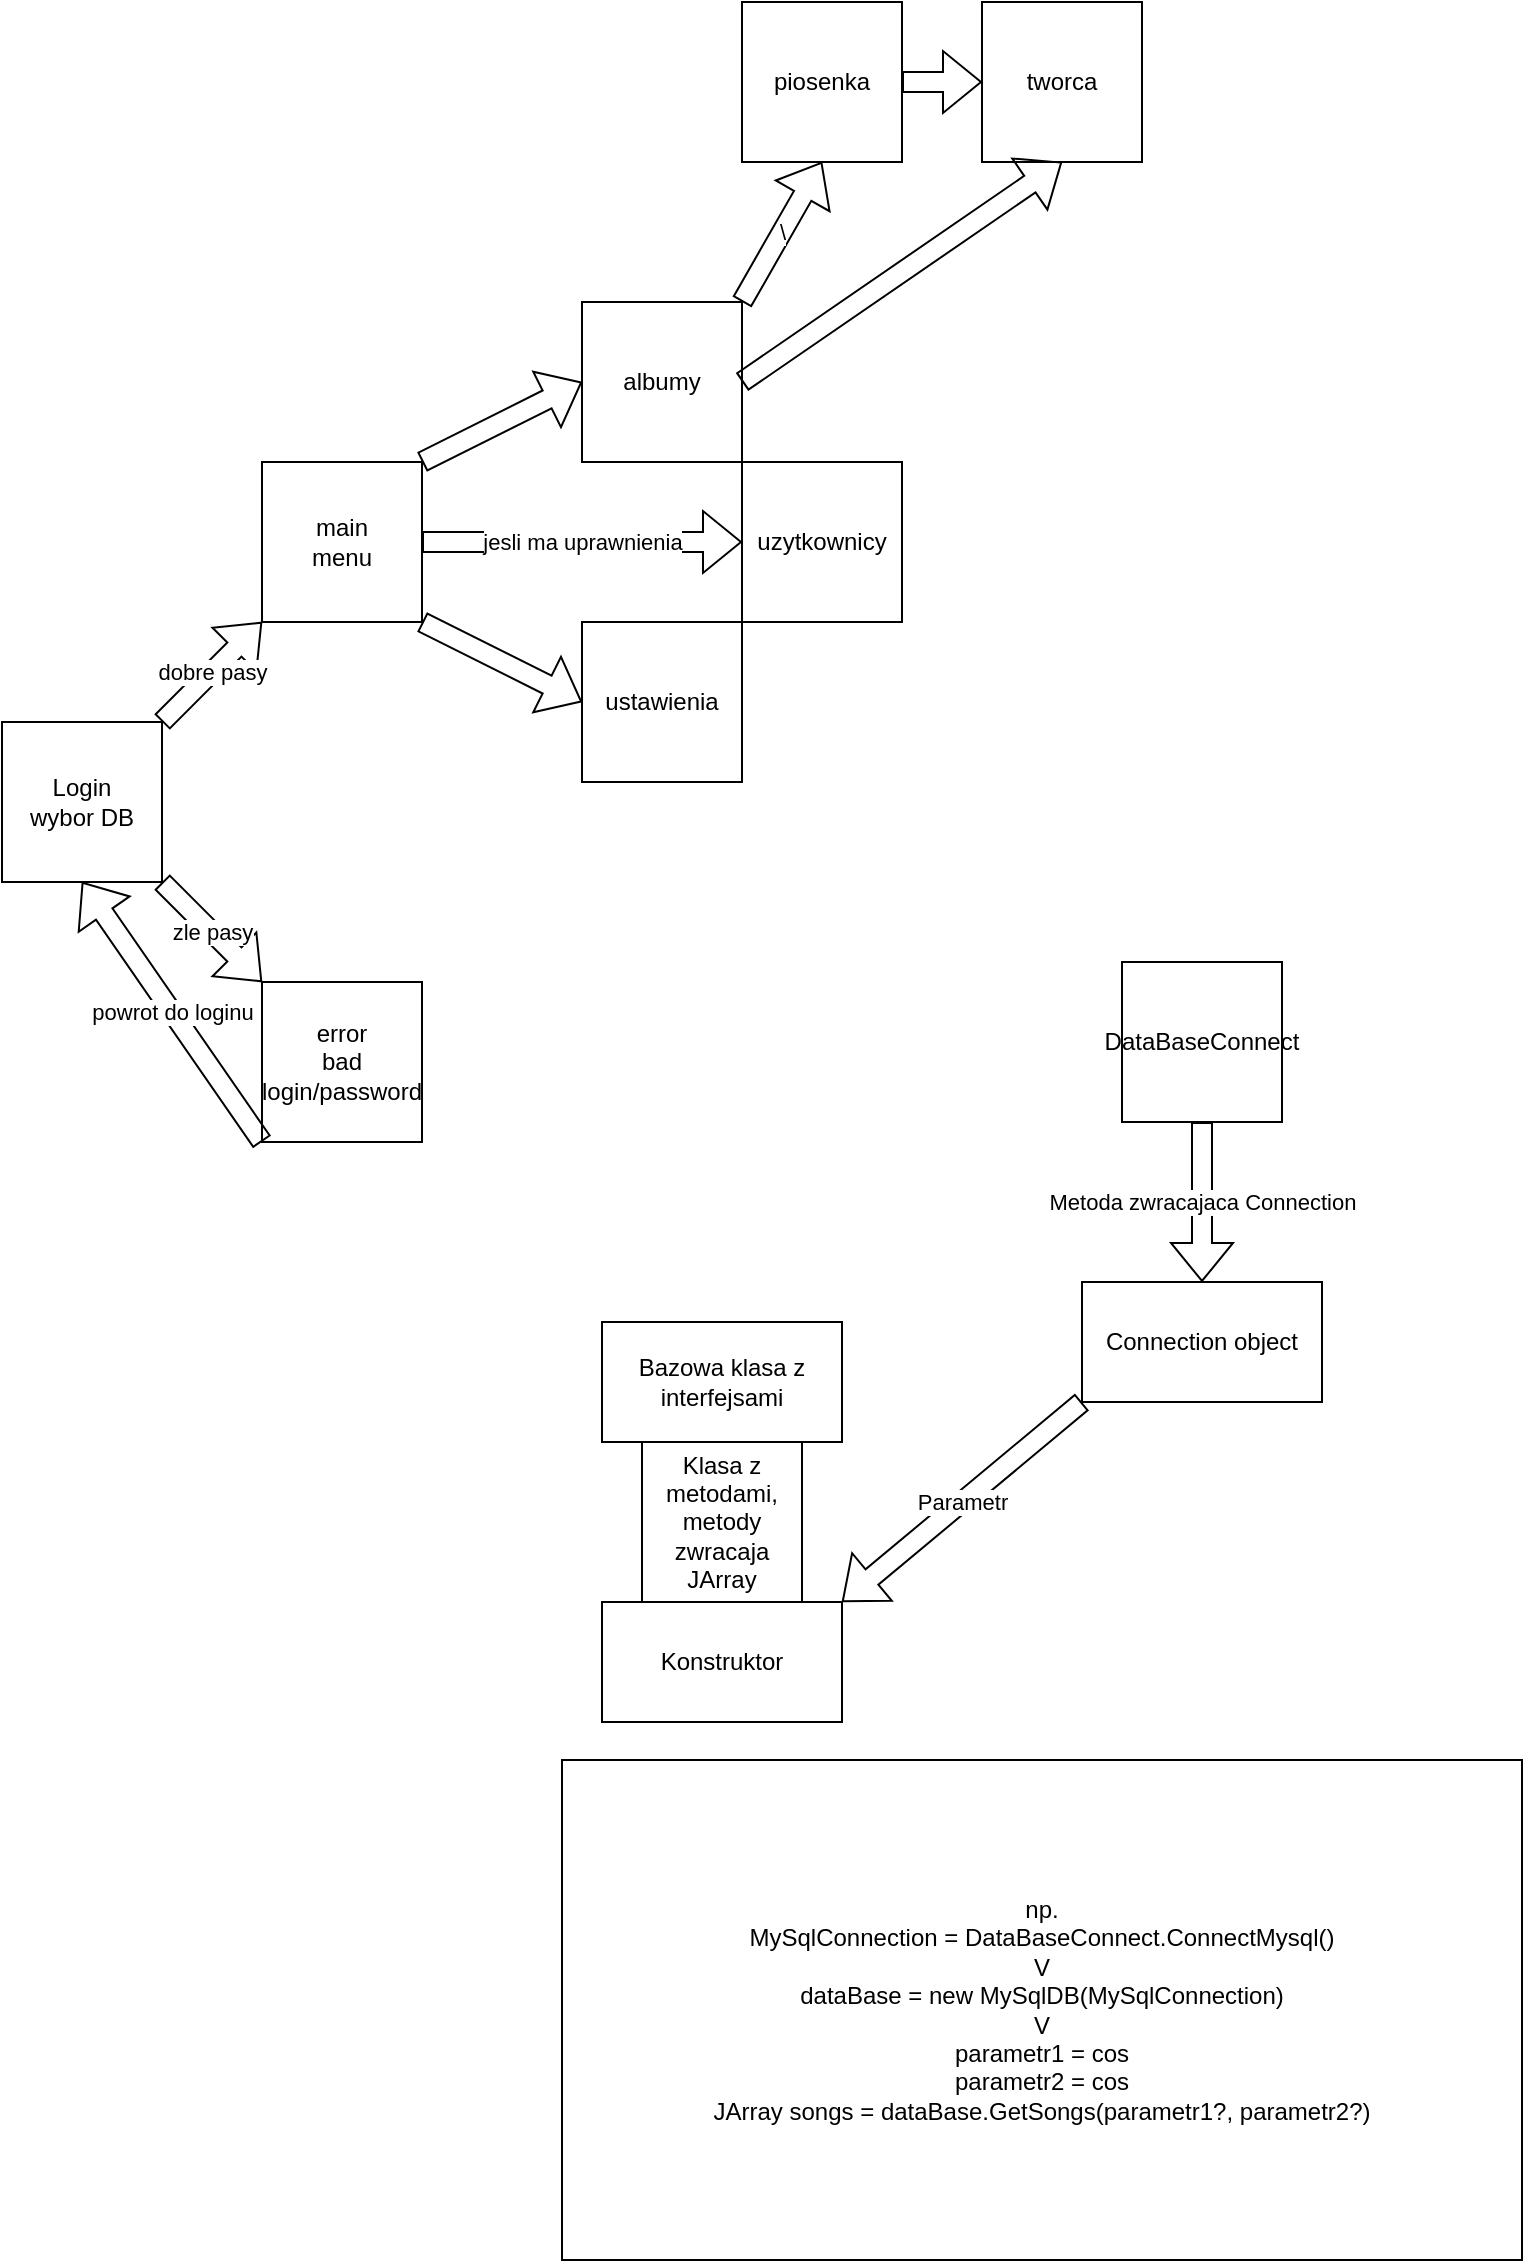 <mxfile version="22.1.5" type="device">
  <diagram name="Page-1" id="ywVeZGeZeBYtoBsptHhb">
    <mxGraphModel dx="1050" dy="1638" grid="1" gridSize="10" guides="1" tooltips="1" connect="1" arrows="1" fold="1" page="1" pageScale="1" pageWidth="850" pageHeight="1100" math="0" shadow="0">
      <root>
        <mxCell id="0" />
        <mxCell id="1" parent="0" />
        <mxCell id="pMltG-h7KN26vVkOFSgh-1" value="&lt;div&gt;Login&lt;/div&gt;&lt;div&gt;wybor DB&lt;/div&gt;" style="whiteSpace=wrap;html=1;aspect=fixed;" parent="1" vertex="1">
          <mxGeometry x="80" y="240" width="80" height="80" as="geometry" />
        </mxCell>
        <mxCell id="pMltG-h7KN26vVkOFSgh-2" value="dobre pasy" style="shape=flexArrow;endArrow=classic;html=1;rounded=0;" parent="1" edge="1">
          <mxGeometry width="50" height="50" relative="1" as="geometry">
            <mxPoint x="160" y="240" as="sourcePoint" />
            <mxPoint x="210" y="190" as="targetPoint" />
          </mxGeometry>
        </mxCell>
        <mxCell id="pMltG-h7KN26vVkOFSgh-3" value="zle pasy" style="shape=flexArrow;endArrow=classic;html=1;rounded=0;" parent="1" edge="1">
          <mxGeometry width="50" height="50" relative="1" as="geometry">
            <mxPoint x="160" y="320" as="sourcePoint" />
            <mxPoint x="210" y="370" as="targetPoint" />
          </mxGeometry>
        </mxCell>
        <mxCell id="pMltG-h7KN26vVkOFSgh-4" value="&lt;div&gt;error&lt;/div&gt;&lt;div&gt;bad login/password&lt;br&gt;&lt;/div&gt;" style="whiteSpace=wrap;html=1;aspect=fixed;" parent="1" vertex="1">
          <mxGeometry x="210" y="370" width="80" height="80" as="geometry" />
        </mxCell>
        <mxCell id="pMltG-h7KN26vVkOFSgh-5" value="&lt;div&gt;main&lt;/div&gt;&lt;div&gt;menu&lt;br&gt;&lt;/div&gt;" style="whiteSpace=wrap;html=1;aspect=fixed;" parent="1" vertex="1">
          <mxGeometry x="210" y="110" width="80" height="80" as="geometry" />
        </mxCell>
        <mxCell id="pMltG-h7KN26vVkOFSgh-6" value="&lt;div&gt;albumy&lt;/div&gt;" style="whiteSpace=wrap;html=1;aspect=fixed;" parent="1" vertex="1">
          <mxGeometry x="370" y="30" width="80" height="80" as="geometry" />
        </mxCell>
        <mxCell id="pMltG-h7KN26vVkOFSgh-7" value="&lt;div&gt;uzytkownicy&lt;/div&gt;" style="whiteSpace=wrap;html=1;aspect=fixed;" parent="1" vertex="1">
          <mxGeometry x="450" y="110" width="80" height="80" as="geometry" />
        </mxCell>
        <mxCell id="pMltG-h7KN26vVkOFSgh-8" value="ustawienia" style="whiteSpace=wrap;html=1;aspect=fixed;" parent="1" vertex="1">
          <mxGeometry x="370" y="190" width="80" height="80" as="geometry" />
        </mxCell>
        <mxCell id="pMltG-h7KN26vVkOFSgh-9" value="" style="shape=flexArrow;endArrow=classic;html=1;rounded=0;entryX=0;entryY=0.5;entryDx=0;entryDy=0;" parent="1" target="pMltG-h7KN26vVkOFSgh-6" edge="1">
          <mxGeometry width="50" height="50" relative="1" as="geometry">
            <mxPoint x="290" y="110" as="sourcePoint" />
            <mxPoint x="340" y="60" as="targetPoint" />
          </mxGeometry>
        </mxCell>
        <mxCell id="pMltG-h7KN26vVkOFSgh-10" value="jesli ma uprawnienia" style="shape=flexArrow;endArrow=classic;html=1;rounded=0;entryX=0;entryY=0.5;entryDx=0;entryDy=0;exitX=1;exitY=0.5;exitDx=0;exitDy=0;" parent="1" source="pMltG-h7KN26vVkOFSgh-5" target="pMltG-h7KN26vVkOFSgh-7" edge="1">
          <mxGeometry width="50" height="50" relative="1" as="geometry">
            <mxPoint x="290" y="160" as="sourcePoint" />
            <mxPoint x="340" y="110" as="targetPoint" />
          </mxGeometry>
        </mxCell>
        <mxCell id="pMltG-h7KN26vVkOFSgh-11" value="" style="shape=flexArrow;endArrow=classic;html=1;rounded=0;entryX=0;entryY=0.5;entryDx=0;entryDy=0;" parent="1" target="pMltG-h7KN26vVkOFSgh-8" edge="1">
          <mxGeometry width="50" height="50" relative="1" as="geometry">
            <mxPoint x="290" y="190" as="sourcePoint" />
            <mxPoint x="340" y="140" as="targetPoint" />
          </mxGeometry>
        </mxCell>
        <mxCell id="pMltG-h7KN26vVkOFSgh-12" value="piosenka" style="whiteSpace=wrap;html=1;aspect=fixed;" parent="1" vertex="1">
          <mxGeometry x="450" y="-120" width="80" height="80" as="geometry" />
        </mxCell>
        <mxCell id="pMltG-h7KN26vVkOFSgh-13" value="\" style="shape=flexArrow;endArrow=classic;html=1;rounded=0;entryX=0.5;entryY=1;entryDx=0;entryDy=0;" parent="1" target="pMltG-h7KN26vVkOFSgh-12" edge="1">
          <mxGeometry width="50" height="50" relative="1" as="geometry">
            <mxPoint x="450" y="30" as="sourcePoint" />
            <mxPoint x="500" y="-20" as="targetPoint" />
          </mxGeometry>
        </mxCell>
        <mxCell id="pMltG-h7KN26vVkOFSgh-14" value="tworca" style="whiteSpace=wrap;html=1;aspect=fixed;" parent="1" vertex="1">
          <mxGeometry x="570" y="-120" width="80" height="80" as="geometry" />
        </mxCell>
        <mxCell id="pMltG-h7KN26vVkOFSgh-15" value="" style="shape=flexArrow;endArrow=classic;html=1;rounded=0;exitX=1;exitY=0.5;exitDx=0;exitDy=0;entryX=0.5;entryY=1;entryDx=0;entryDy=0;" parent="1" source="pMltG-h7KN26vVkOFSgh-6" target="pMltG-h7KN26vVkOFSgh-14" edge="1">
          <mxGeometry width="50" height="50" relative="1" as="geometry">
            <mxPoint x="500" y="40" as="sourcePoint" />
            <mxPoint x="550" y="-10" as="targetPoint" />
          </mxGeometry>
        </mxCell>
        <mxCell id="pMltG-h7KN26vVkOFSgh-16" value="" style="shape=flexArrow;endArrow=classic;html=1;rounded=0;entryX=0;entryY=0.5;entryDx=0;entryDy=0;" parent="1" target="pMltG-h7KN26vVkOFSgh-14" edge="1">
          <mxGeometry width="50" height="50" relative="1" as="geometry">
            <mxPoint x="530" y="-80" as="sourcePoint" />
            <mxPoint x="580" y="-130" as="targetPoint" />
          </mxGeometry>
        </mxCell>
        <mxCell id="pMltG-h7KN26vVkOFSgh-17" value="&lt;div&gt;powrot do loginu&lt;/div&gt;" style="shape=flexArrow;endArrow=classic;html=1;rounded=0;entryX=0.5;entryY=1;entryDx=0;entryDy=0;" parent="1" target="pMltG-h7KN26vVkOFSgh-1" edge="1">
          <mxGeometry width="50" height="50" relative="1" as="geometry">
            <mxPoint x="210" y="450" as="sourcePoint" />
            <mxPoint x="260" y="400" as="targetPoint" />
          </mxGeometry>
        </mxCell>
        <mxCell id="Z-ANC_Tcwut9mIytK5vz-1" value="&lt;div&gt;DataBaseConnect&lt;/div&gt;" style="whiteSpace=wrap;html=1;aspect=fixed;" vertex="1" parent="1">
          <mxGeometry x="640" y="360" width="80" height="80" as="geometry" />
        </mxCell>
        <mxCell id="Z-ANC_Tcwut9mIytK5vz-4" value="Metoda zwracajaca Connection" style="shape=flexArrow;endArrow=classic;html=1;rounded=0;exitX=0;exitY=1;exitDx=0;exitDy=0;" edge="1" parent="1">
          <mxGeometry width="50" height="50" relative="1" as="geometry">
            <mxPoint x="680" y="440" as="sourcePoint" />
            <mxPoint x="680" y="520" as="targetPoint" />
          </mxGeometry>
        </mxCell>
        <mxCell id="Z-ANC_Tcwut9mIytK5vz-6" value="Connection object" style="rounded=0;whiteSpace=wrap;html=1;" vertex="1" parent="1">
          <mxGeometry x="620" y="520" width="120" height="60" as="geometry" />
        </mxCell>
        <mxCell id="Z-ANC_Tcwut9mIytK5vz-7" value="Klasa z metodami, metody zwracaja JArray" style="whiteSpace=wrap;html=1;aspect=fixed;" vertex="1" parent="1">
          <mxGeometry x="400" y="600" width="80" height="80" as="geometry" />
        </mxCell>
        <mxCell id="Z-ANC_Tcwut9mIytK5vz-8" value="&lt;div&gt;Konstruktor&lt;/div&gt;" style="rounded=0;whiteSpace=wrap;html=1;" vertex="1" parent="1">
          <mxGeometry x="380" y="680" width="120" height="60" as="geometry" />
        </mxCell>
        <mxCell id="Z-ANC_Tcwut9mIytK5vz-9" value="Parametr" style="shape=flexArrow;endArrow=classic;html=1;rounded=0;entryX=1;entryY=0;entryDx=0;entryDy=0;exitX=0;exitY=1;exitDx=0;exitDy=0;" edge="1" parent="1" source="Z-ANC_Tcwut9mIytK5vz-6" target="Z-ANC_Tcwut9mIytK5vz-8">
          <mxGeometry width="50" height="50" relative="1" as="geometry">
            <mxPoint x="590" y="660" as="sourcePoint" />
            <mxPoint x="640" y="610" as="targetPoint" />
          </mxGeometry>
        </mxCell>
        <mxCell id="Z-ANC_Tcwut9mIytK5vz-13" value="&lt;div&gt;Bazowa klasa z interfejsami&lt;/div&gt;" style="rounded=0;whiteSpace=wrap;html=1;" vertex="1" parent="1">
          <mxGeometry x="380" y="540" width="120" height="60" as="geometry" />
        </mxCell>
        <mxCell id="Z-ANC_Tcwut9mIytK5vz-15" value="&lt;div&gt;np.&lt;/div&gt;&lt;div&gt;MySqlConnection = DataBaseConnect.ConnectMysql()&lt;br&gt;&lt;/div&gt;&lt;div&gt;V&lt;br&gt;&lt;/div&gt;&lt;div&gt;dataBase = new MySqlDB(MySqlConnection)&lt;/div&gt;&lt;div&gt;V&lt;/div&gt;&lt;div&gt;parametr1 = cos&lt;/div&gt;&lt;div&gt;parametr2 = cos&lt;br&gt;&lt;/div&gt;&lt;div&gt;JArray songs = dataBase.GetSongs(parametr1?, parametr2?)&lt;br&gt;&lt;/div&gt;" style="rounded=0;whiteSpace=wrap;html=1;" vertex="1" parent="1">
          <mxGeometry x="360" y="759" width="480" height="250" as="geometry" />
        </mxCell>
      </root>
    </mxGraphModel>
  </diagram>
</mxfile>
